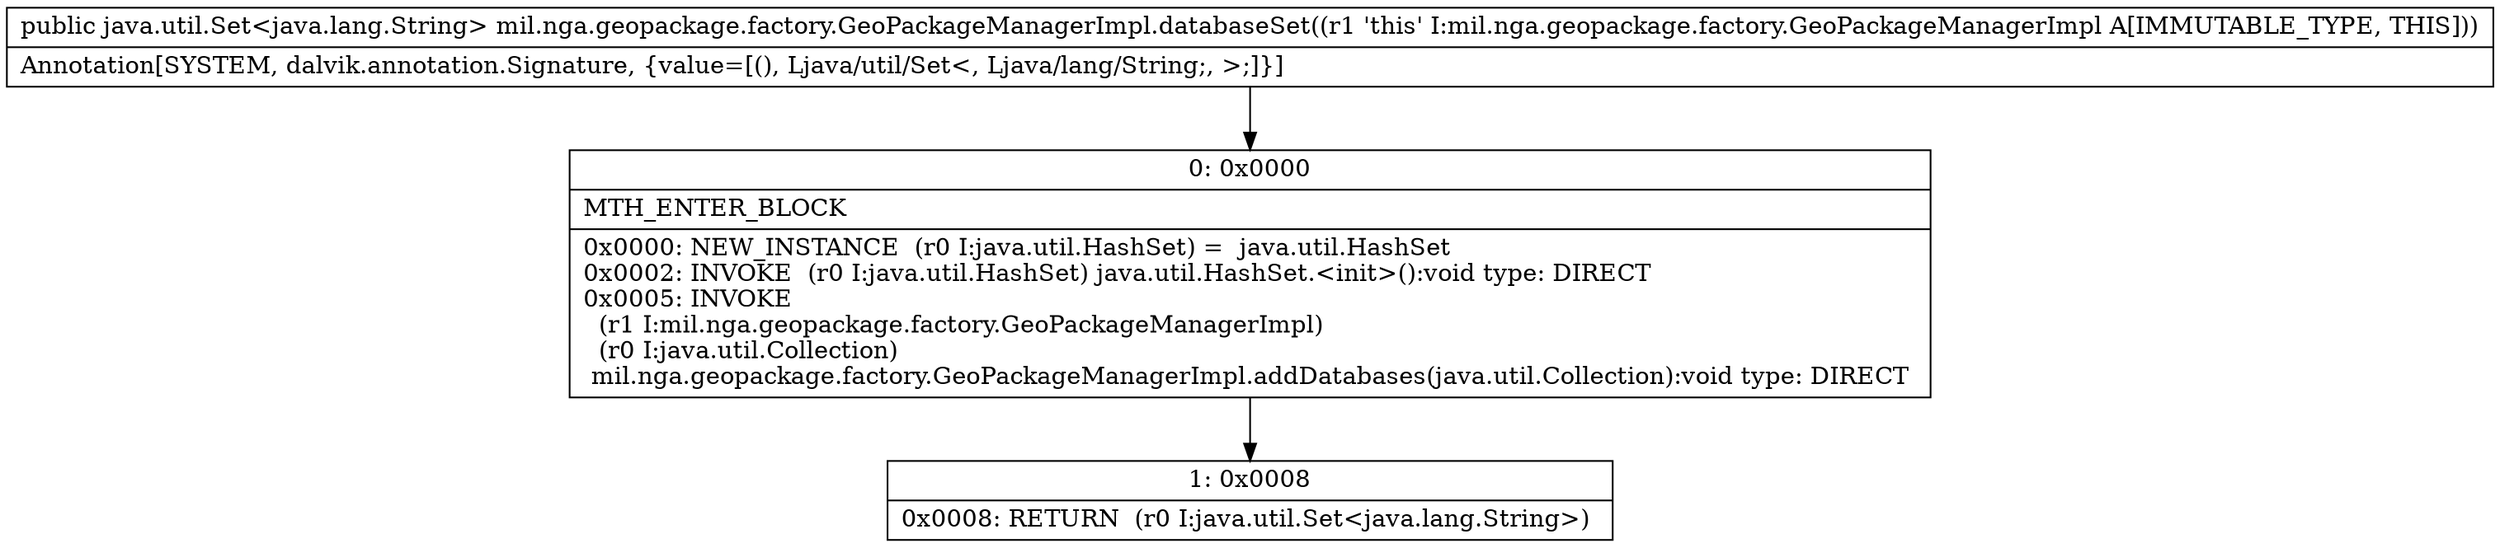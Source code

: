 digraph "CFG formil.nga.geopackage.factory.GeoPackageManagerImpl.databaseSet()Ljava\/util\/Set;" {
Node_0 [shape=record,label="{0\:\ 0x0000|MTH_ENTER_BLOCK\l|0x0000: NEW_INSTANCE  (r0 I:java.util.HashSet) =  java.util.HashSet \l0x0002: INVOKE  (r0 I:java.util.HashSet) java.util.HashSet.\<init\>():void type: DIRECT \l0x0005: INVOKE  \l  (r1 I:mil.nga.geopackage.factory.GeoPackageManagerImpl)\l  (r0 I:java.util.Collection)\l mil.nga.geopackage.factory.GeoPackageManagerImpl.addDatabases(java.util.Collection):void type: DIRECT \l}"];
Node_1 [shape=record,label="{1\:\ 0x0008|0x0008: RETURN  (r0 I:java.util.Set\<java.lang.String\>) \l}"];
MethodNode[shape=record,label="{public java.util.Set\<java.lang.String\> mil.nga.geopackage.factory.GeoPackageManagerImpl.databaseSet((r1 'this' I:mil.nga.geopackage.factory.GeoPackageManagerImpl A[IMMUTABLE_TYPE, THIS]))  | Annotation[SYSTEM, dalvik.annotation.Signature, \{value=[(), Ljava\/util\/Set\<, Ljava\/lang\/String;, \>;]\}]\l}"];
MethodNode -> Node_0;
Node_0 -> Node_1;
}

